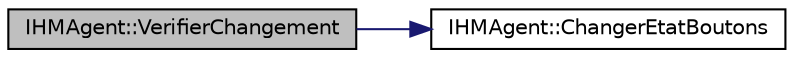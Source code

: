 digraph "IHMAgent::VerifierChangement"
{
 // LATEX_PDF_SIZE
  edge [fontname="Helvetica",fontsize="10",labelfontname="Helvetica",labelfontsize="10"];
  node [fontname="Helvetica",fontsize="10",shape=record];
  rankdir="LR";
  Node1 [label="IHMAgent::VerifierChangement",height=0.2,width=0.4,color="black", fillcolor="grey75", style="filled", fontcolor="black",tooltip="IHMAgent::VerifierChangement Verifie si les informations contenue dans les champ sont identiques à ce..."];
  Node1 -> Node2 [color="midnightblue",fontsize="10",style="solid",fontname="Helvetica"];
  Node2 [label="IHMAgent::ChangerEtatBoutons",height=0.2,width=0.4,color="black", fillcolor="white", style="filled",URL="$class_i_h_m_agent.html#ab13928a44729374558c428731ac06dc3",tooltip="IHMAgent::ChangerEtatBoutons Permet de changer l'état des boutons sur l'ihm."];
}
